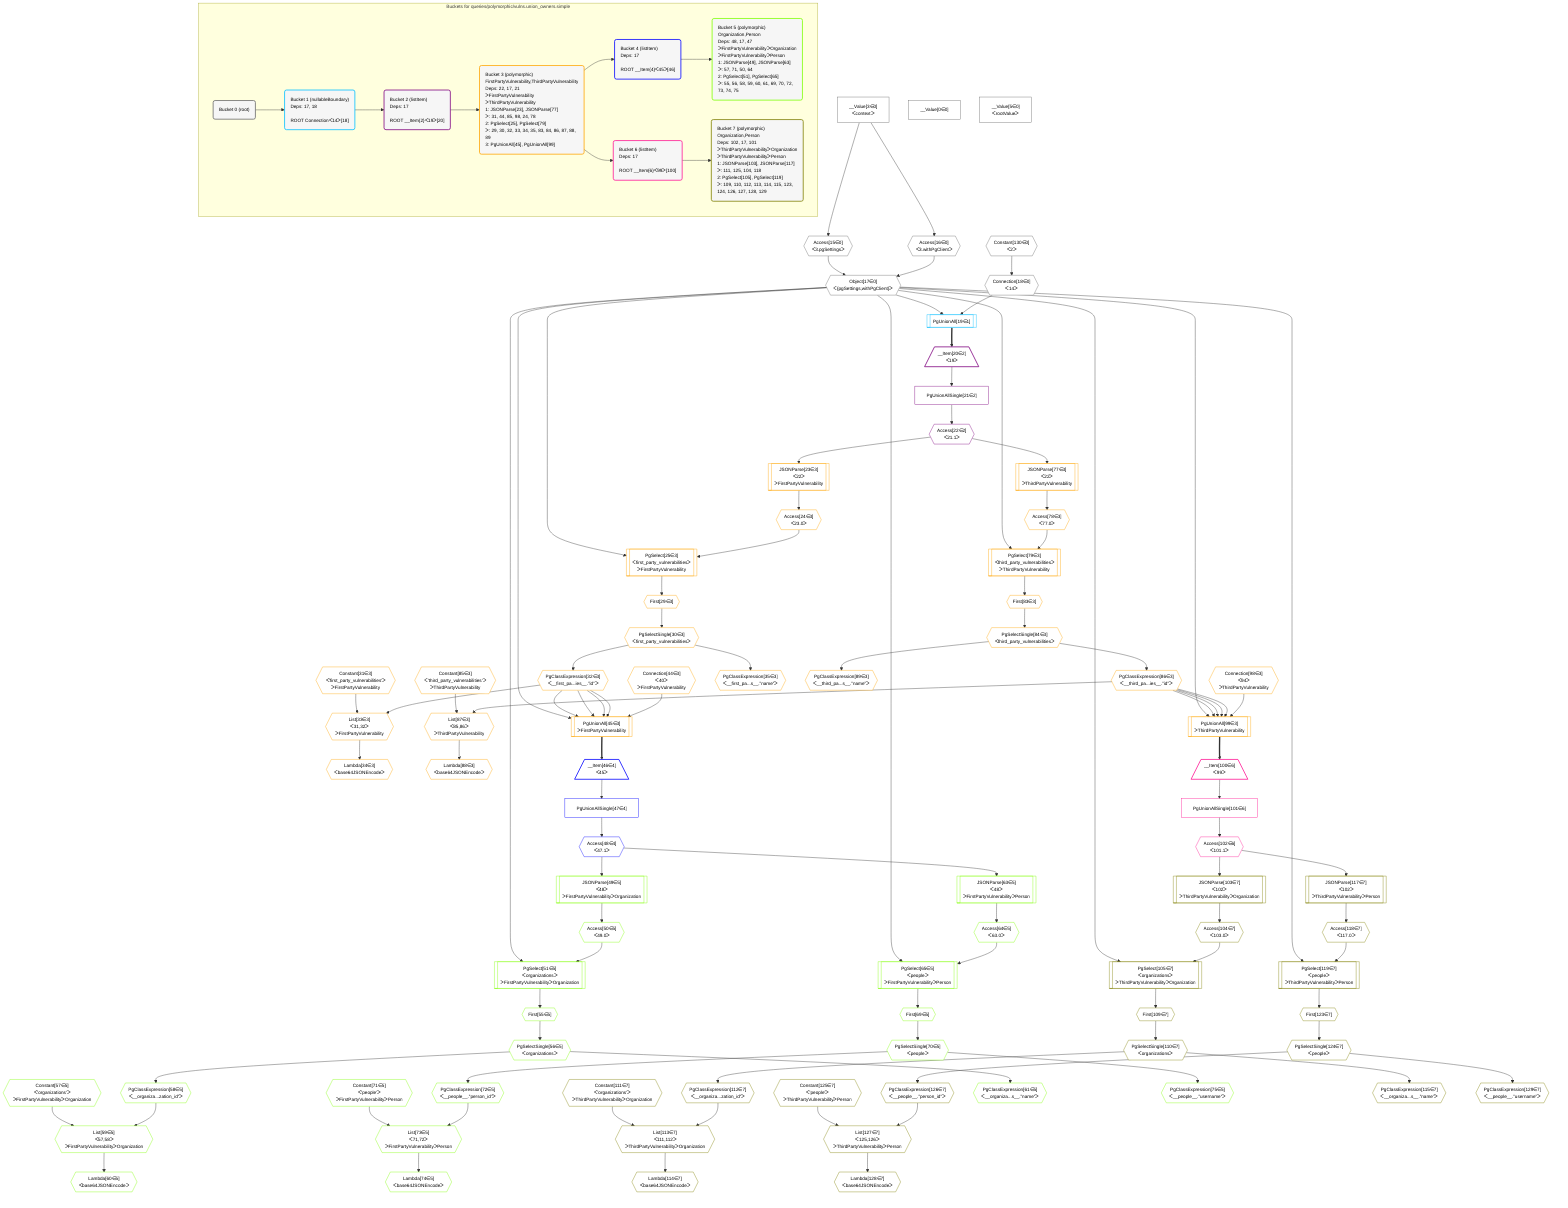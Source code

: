 %%{init: {'themeVariables': { 'fontSize': '12px'}}}%%
graph TD
    classDef path fill:#eee,stroke:#000,color:#000
    classDef plan fill:#fff,stroke-width:1px,color:#000
    classDef itemplan fill:#fff,stroke-width:2px,color:#000
    classDef unbatchedplan fill:#dff,stroke-width:1px,color:#000
    classDef sideeffectplan fill:#fcc,stroke-width:2px,color:#000
    classDef bucket fill:#f6f6f6,color:#000,stroke-width:2px,text-align:left


    %% plan dependencies
    Object17{{"Object[17∈0]<br />ᐸ{pgSettings,withPgClient}ᐳ"}}:::plan
    Access15{{"Access[15∈0]<br />ᐸ3.pgSettingsᐳ"}}:::plan
    Access16{{"Access[16∈0]<br />ᐸ3.withPgClientᐳ"}}:::plan
    Access15 & Access16 --> Object17
    __Value3["__Value[3∈0]<br />ᐸcontextᐳ"]:::plan
    __Value3 --> Access15
    __Value3 --> Access16
    Connection18{{"Connection[18∈0]<br />ᐸ14ᐳ"}}:::plan
    Constant130{{"Constant[130∈0]<br />ᐸ2ᐳ"}}:::plan
    Constant130 --> Connection18
    __Value0["__Value[0∈0]"]:::plan
    __Value5["__Value[5∈0]<br />ᐸrootValueᐳ"]:::plan
    PgUnionAll19[["PgUnionAll[19∈1]"]]:::plan
    Object17 & Connection18 --> PgUnionAll19
    __Item20[/"__Item[20∈2]<br />ᐸ19ᐳ"\]:::itemplan
    PgUnionAll19 ==> __Item20
    PgUnionAllSingle21["PgUnionAllSingle[21∈2]"]:::plan
    __Item20 --> PgUnionAllSingle21
    Access22{{"Access[22∈2]<br />ᐸ21.1ᐳ"}}:::plan
    PgUnionAllSingle21 --> Access22
    PgUnionAll45[["PgUnionAll[45∈3]<br />ᐳFirstPartyVulnerability"]]:::plan
    PgClassExpression32{{"PgClassExpression[32∈3]<br />ᐸ__first_pa...ies__.”id”ᐳ"}}:::plan
    Connection44{{"Connection[44∈3]<br />ᐸ40ᐳ<br />ᐳFirstPartyVulnerability"}}:::plan
    Object17 & PgClassExpression32 & PgClassExpression32 & PgClassExpression32 & PgClassExpression32 & Connection44 --> PgUnionAll45
    PgUnionAll99[["PgUnionAll[99∈3]<br />ᐳThirdPartyVulnerability"]]:::plan
    PgClassExpression86{{"PgClassExpression[86∈3]<br />ᐸ__third_pa...ies__.”id”ᐳ"}}:::plan
    Connection98{{"Connection[98∈3]<br />ᐸ94ᐳ<br />ᐳThirdPartyVulnerability"}}:::plan
    Object17 & PgClassExpression86 & PgClassExpression86 & PgClassExpression86 & PgClassExpression86 & Connection98 --> PgUnionAll99
    PgSelect25[["PgSelect[25∈3]<br />ᐸfirst_party_vulnerabilitiesᐳ<br />ᐳFirstPartyVulnerability"]]:::plan
    Access24{{"Access[24∈3]<br />ᐸ23.0ᐳ"}}:::plan
    Object17 & Access24 --> PgSelect25
    List33{{"List[33∈3]<br />ᐸ31,32ᐳ<br />ᐳFirstPartyVulnerability"}}:::plan
    Constant31{{"Constant[31∈3]<br />ᐸ'first_party_vulnerabilities'ᐳ<br />ᐳFirstPartyVulnerability"}}:::plan
    Constant31 & PgClassExpression32 --> List33
    PgSelect79[["PgSelect[79∈3]<br />ᐸthird_party_vulnerabilitiesᐳ<br />ᐳThirdPartyVulnerability"]]:::plan
    Access78{{"Access[78∈3]<br />ᐸ77.0ᐳ"}}:::plan
    Object17 & Access78 --> PgSelect79
    List87{{"List[87∈3]<br />ᐸ85,86ᐳ<br />ᐳThirdPartyVulnerability"}}:::plan
    Constant85{{"Constant[85∈3]<br />ᐸ'third_party_vulnerabilities'ᐳ<br />ᐳThirdPartyVulnerability"}}:::plan
    Constant85 & PgClassExpression86 --> List87
    JSONParse23[["JSONParse[23∈3]<br />ᐸ22ᐳ<br />ᐳFirstPartyVulnerability"]]:::plan
    Access22 --> JSONParse23
    JSONParse23 --> Access24
    First29{{"First[29∈3]"}}:::plan
    PgSelect25 --> First29
    PgSelectSingle30{{"PgSelectSingle[30∈3]<br />ᐸfirst_party_vulnerabilitiesᐳ"}}:::plan
    First29 --> PgSelectSingle30
    PgSelectSingle30 --> PgClassExpression32
    Lambda34{{"Lambda[34∈3]<br />ᐸbase64JSONEncodeᐳ"}}:::plan
    List33 --> Lambda34
    PgClassExpression35{{"PgClassExpression[35∈3]<br />ᐸ__first_pa...s__.”name”ᐳ"}}:::plan
    PgSelectSingle30 --> PgClassExpression35
    JSONParse77[["JSONParse[77∈3]<br />ᐸ22ᐳ<br />ᐳThirdPartyVulnerability"]]:::plan
    Access22 --> JSONParse77
    JSONParse77 --> Access78
    First83{{"First[83∈3]"}}:::plan
    PgSelect79 --> First83
    PgSelectSingle84{{"PgSelectSingle[84∈3]<br />ᐸthird_party_vulnerabilitiesᐳ"}}:::plan
    First83 --> PgSelectSingle84
    PgSelectSingle84 --> PgClassExpression86
    Lambda88{{"Lambda[88∈3]<br />ᐸbase64JSONEncodeᐳ"}}:::plan
    List87 --> Lambda88
    PgClassExpression89{{"PgClassExpression[89∈3]<br />ᐸ__third_pa...s__.”name”ᐳ"}}:::plan
    PgSelectSingle84 --> PgClassExpression89
    __Item100[/"__Item[100∈6]<br />ᐸ99ᐳ"\]:::itemplan
    PgUnionAll99 ==> __Item100
    PgUnionAllSingle101["PgUnionAllSingle[101∈6]"]:::plan
    __Item100 --> PgUnionAllSingle101
    Access102{{"Access[102∈6]<br />ᐸ101.1ᐳ"}}:::plan
    PgUnionAllSingle101 --> Access102
    __Item46[/"__Item[46∈4]<br />ᐸ45ᐳ"\]:::itemplan
    PgUnionAll45 ==> __Item46
    PgUnionAllSingle47["PgUnionAllSingle[47∈4]"]:::plan
    __Item46 --> PgUnionAllSingle47
    Access48{{"Access[48∈4]<br />ᐸ47.1ᐳ"}}:::plan
    PgUnionAllSingle47 --> Access48
    PgSelect51[["PgSelect[51∈5]<br />ᐸorganizationsᐳ<br />ᐳFirstPartyVulnerabilityᐳOrganization"]]:::plan
    Access50{{"Access[50∈5]<br />ᐸ49.0ᐳ"}}:::plan
    Object17 & Access50 --> PgSelect51
    List59{{"List[59∈5]<br />ᐸ57,58ᐳ<br />ᐳFirstPartyVulnerabilityᐳOrganization"}}:::plan
    Constant57{{"Constant[57∈5]<br />ᐸ'organizations'ᐳ<br />ᐳFirstPartyVulnerabilityᐳOrganization"}}:::plan
    PgClassExpression58{{"PgClassExpression[58∈5]<br />ᐸ__organiza...zation_id”ᐳ"}}:::plan
    Constant57 & PgClassExpression58 --> List59
    PgSelect65[["PgSelect[65∈5]<br />ᐸpeopleᐳ<br />ᐳFirstPartyVulnerabilityᐳPerson"]]:::plan
    Access64{{"Access[64∈5]<br />ᐸ63.0ᐳ"}}:::plan
    Object17 & Access64 --> PgSelect65
    List73{{"List[73∈5]<br />ᐸ71,72ᐳ<br />ᐳFirstPartyVulnerabilityᐳPerson"}}:::plan
    Constant71{{"Constant[71∈5]<br />ᐸ'people'ᐳ<br />ᐳFirstPartyVulnerabilityᐳPerson"}}:::plan
    PgClassExpression72{{"PgClassExpression[72∈5]<br />ᐸ__people__.”person_id”ᐳ"}}:::plan
    Constant71 & PgClassExpression72 --> List73
    PgSelect105[["PgSelect[105∈7]<br />ᐸorganizationsᐳ<br />ᐳThirdPartyVulnerabilityᐳOrganization"]]:::plan
    Access104{{"Access[104∈7]<br />ᐸ103.0ᐳ"}}:::plan
    Object17 & Access104 --> PgSelect105
    List113{{"List[113∈7]<br />ᐸ111,112ᐳ<br />ᐳThirdPartyVulnerabilityᐳOrganization"}}:::plan
    Constant111{{"Constant[111∈7]<br />ᐸ'organizations'ᐳ<br />ᐳThirdPartyVulnerabilityᐳOrganization"}}:::plan
    PgClassExpression112{{"PgClassExpression[112∈7]<br />ᐸ__organiza...zation_id”ᐳ"}}:::plan
    Constant111 & PgClassExpression112 --> List113
    PgSelect119[["PgSelect[119∈7]<br />ᐸpeopleᐳ<br />ᐳThirdPartyVulnerabilityᐳPerson"]]:::plan
    Access118{{"Access[118∈7]<br />ᐸ117.0ᐳ"}}:::plan
    Object17 & Access118 --> PgSelect119
    List127{{"List[127∈7]<br />ᐸ125,126ᐳ<br />ᐳThirdPartyVulnerabilityᐳPerson"}}:::plan
    Constant125{{"Constant[125∈7]<br />ᐸ'people'ᐳ<br />ᐳThirdPartyVulnerabilityᐳPerson"}}:::plan
    PgClassExpression126{{"PgClassExpression[126∈7]<br />ᐸ__people__.”person_id”ᐳ"}}:::plan
    Constant125 & PgClassExpression126 --> List127
    JSONParse49[["JSONParse[49∈5]<br />ᐸ48ᐳ<br />ᐳFirstPartyVulnerabilityᐳOrganization"]]:::plan
    Access48 --> JSONParse49
    JSONParse49 --> Access50
    First55{{"First[55∈5]"}}:::plan
    PgSelect51 --> First55
    PgSelectSingle56{{"PgSelectSingle[56∈5]<br />ᐸorganizationsᐳ"}}:::plan
    First55 --> PgSelectSingle56
    PgSelectSingle56 --> PgClassExpression58
    Lambda60{{"Lambda[60∈5]<br />ᐸbase64JSONEncodeᐳ"}}:::plan
    List59 --> Lambda60
    PgClassExpression61{{"PgClassExpression[61∈5]<br />ᐸ__organiza...s__.”name”ᐳ"}}:::plan
    PgSelectSingle56 --> PgClassExpression61
    JSONParse63[["JSONParse[63∈5]<br />ᐸ48ᐳ<br />ᐳFirstPartyVulnerabilityᐳPerson"]]:::plan
    Access48 --> JSONParse63
    JSONParse63 --> Access64
    First69{{"First[69∈5]"}}:::plan
    PgSelect65 --> First69
    PgSelectSingle70{{"PgSelectSingle[70∈5]<br />ᐸpeopleᐳ"}}:::plan
    First69 --> PgSelectSingle70
    PgSelectSingle70 --> PgClassExpression72
    Lambda74{{"Lambda[74∈5]<br />ᐸbase64JSONEncodeᐳ"}}:::plan
    List73 --> Lambda74
    PgClassExpression75{{"PgClassExpression[75∈5]<br />ᐸ__people__.”username”ᐳ"}}:::plan
    PgSelectSingle70 --> PgClassExpression75
    JSONParse103[["JSONParse[103∈7]<br />ᐸ102ᐳ<br />ᐳThirdPartyVulnerabilityᐳOrganization"]]:::plan
    Access102 --> JSONParse103
    JSONParse103 --> Access104
    First109{{"First[109∈7]"}}:::plan
    PgSelect105 --> First109
    PgSelectSingle110{{"PgSelectSingle[110∈7]<br />ᐸorganizationsᐳ"}}:::plan
    First109 --> PgSelectSingle110
    PgSelectSingle110 --> PgClassExpression112
    Lambda114{{"Lambda[114∈7]<br />ᐸbase64JSONEncodeᐳ"}}:::plan
    List113 --> Lambda114
    PgClassExpression115{{"PgClassExpression[115∈7]<br />ᐸ__organiza...s__.”name”ᐳ"}}:::plan
    PgSelectSingle110 --> PgClassExpression115
    JSONParse117[["JSONParse[117∈7]<br />ᐸ102ᐳ<br />ᐳThirdPartyVulnerabilityᐳPerson"]]:::plan
    Access102 --> JSONParse117
    JSONParse117 --> Access118
    First123{{"First[123∈7]"}}:::plan
    PgSelect119 --> First123
    PgSelectSingle124{{"PgSelectSingle[124∈7]<br />ᐸpeopleᐳ"}}:::plan
    First123 --> PgSelectSingle124
    PgSelectSingle124 --> PgClassExpression126
    Lambda128{{"Lambda[128∈7]<br />ᐸbase64JSONEncodeᐳ"}}:::plan
    List127 --> Lambda128
    PgClassExpression129{{"PgClassExpression[129∈7]<br />ᐸ__people__.”username”ᐳ"}}:::plan
    PgSelectSingle124 --> PgClassExpression129

    %% define steps

    subgraph "Buckets for queries/polymorphic/vulns.union_owners.simple"
    Bucket0("Bucket 0 (root)"):::bucket
    classDef bucket0 stroke:#696969
    class Bucket0,__Value0,__Value3,__Value5,Access15,Access16,Object17,Connection18,Constant130 bucket0
    Bucket1("Bucket 1 (nullableBoundary)<br />Deps: 17, 18<br /><br />ROOT Connectionᐸ14ᐳ[18]"):::bucket
    classDef bucket1 stroke:#00bfff
    class Bucket1,PgUnionAll19 bucket1
    Bucket2("Bucket 2 (listItem)<br />Deps: 17<br /><br />ROOT __Item{2}ᐸ19ᐳ[20]"):::bucket
    classDef bucket2 stroke:#7f007f
    class Bucket2,__Item20,PgUnionAllSingle21,Access22 bucket2
    Bucket3("Bucket 3 (polymorphic)<br />FirstPartyVulnerability,ThirdPartyVulnerability<br />Deps: 22, 17, 21<br />ᐳFirstPartyVulnerability<br />ᐳThirdPartyVulnerability<br />1: JSONParse[23], JSONParse[77]<br />ᐳ: 31, 44, 85, 98, 24, 78<br />2: PgSelect[25], PgSelect[79]<br />ᐳ: 29, 30, 32, 33, 34, 35, 83, 84, 86, 87, 88, 89<br />3: PgUnionAll[45], PgUnionAll[99]"):::bucket
    classDef bucket3 stroke:#ffa500
    class Bucket3,JSONParse23,Access24,PgSelect25,First29,PgSelectSingle30,Constant31,PgClassExpression32,List33,Lambda34,PgClassExpression35,Connection44,PgUnionAll45,JSONParse77,Access78,PgSelect79,First83,PgSelectSingle84,Constant85,PgClassExpression86,List87,Lambda88,PgClassExpression89,Connection98,PgUnionAll99 bucket3
    Bucket4("Bucket 4 (listItem)<br />Deps: 17<br /><br />ROOT __Item{4}ᐸ45ᐳ[46]"):::bucket
    classDef bucket4 stroke:#0000ff
    class Bucket4,__Item46,PgUnionAllSingle47,Access48 bucket4
    Bucket5("Bucket 5 (polymorphic)<br />Organization,Person<br />Deps: 48, 17, 47<br />ᐳFirstPartyVulnerabilityᐳOrganization<br />ᐳFirstPartyVulnerabilityᐳPerson<br />1: JSONParse[49], JSONParse[63]<br />ᐳ: 57, 71, 50, 64<br />2: PgSelect[51], PgSelect[65]<br />ᐳ: 55, 56, 58, 59, 60, 61, 69, 70, 72, 73, 74, 75"):::bucket
    classDef bucket5 stroke:#7fff00
    class Bucket5,JSONParse49,Access50,PgSelect51,First55,PgSelectSingle56,Constant57,PgClassExpression58,List59,Lambda60,PgClassExpression61,JSONParse63,Access64,PgSelect65,First69,PgSelectSingle70,Constant71,PgClassExpression72,List73,Lambda74,PgClassExpression75 bucket5
    Bucket6("Bucket 6 (listItem)<br />Deps: 17<br /><br />ROOT __Item{6}ᐸ99ᐳ[100]"):::bucket
    classDef bucket6 stroke:#ff1493
    class Bucket6,__Item100,PgUnionAllSingle101,Access102 bucket6
    Bucket7("Bucket 7 (polymorphic)<br />Organization,Person<br />Deps: 102, 17, 101<br />ᐳThirdPartyVulnerabilityᐳOrganization<br />ᐳThirdPartyVulnerabilityᐳPerson<br />1: JSONParse[103], JSONParse[117]<br />ᐳ: 111, 125, 104, 118<br />2: PgSelect[105], PgSelect[119]<br />ᐳ: 109, 110, 112, 113, 114, 115, 123, 124, 126, 127, 128, 129"):::bucket
    classDef bucket7 stroke:#808000
    class Bucket7,JSONParse103,Access104,PgSelect105,First109,PgSelectSingle110,Constant111,PgClassExpression112,List113,Lambda114,PgClassExpression115,JSONParse117,Access118,PgSelect119,First123,PgSelectSingle124,Constant125,PgClassExpression126,List127,Lambda128,PgClassExpression129 bucket7
    Bucket0 --> Bucket1
    Bucket1 --> Bucket2
    Bucket2 --> Bucket3
    Bucket3 --> Bucket4 & Bucket6
    Bucket4 --> Bucket5
    Bucket6 --> Bucket7
    end
